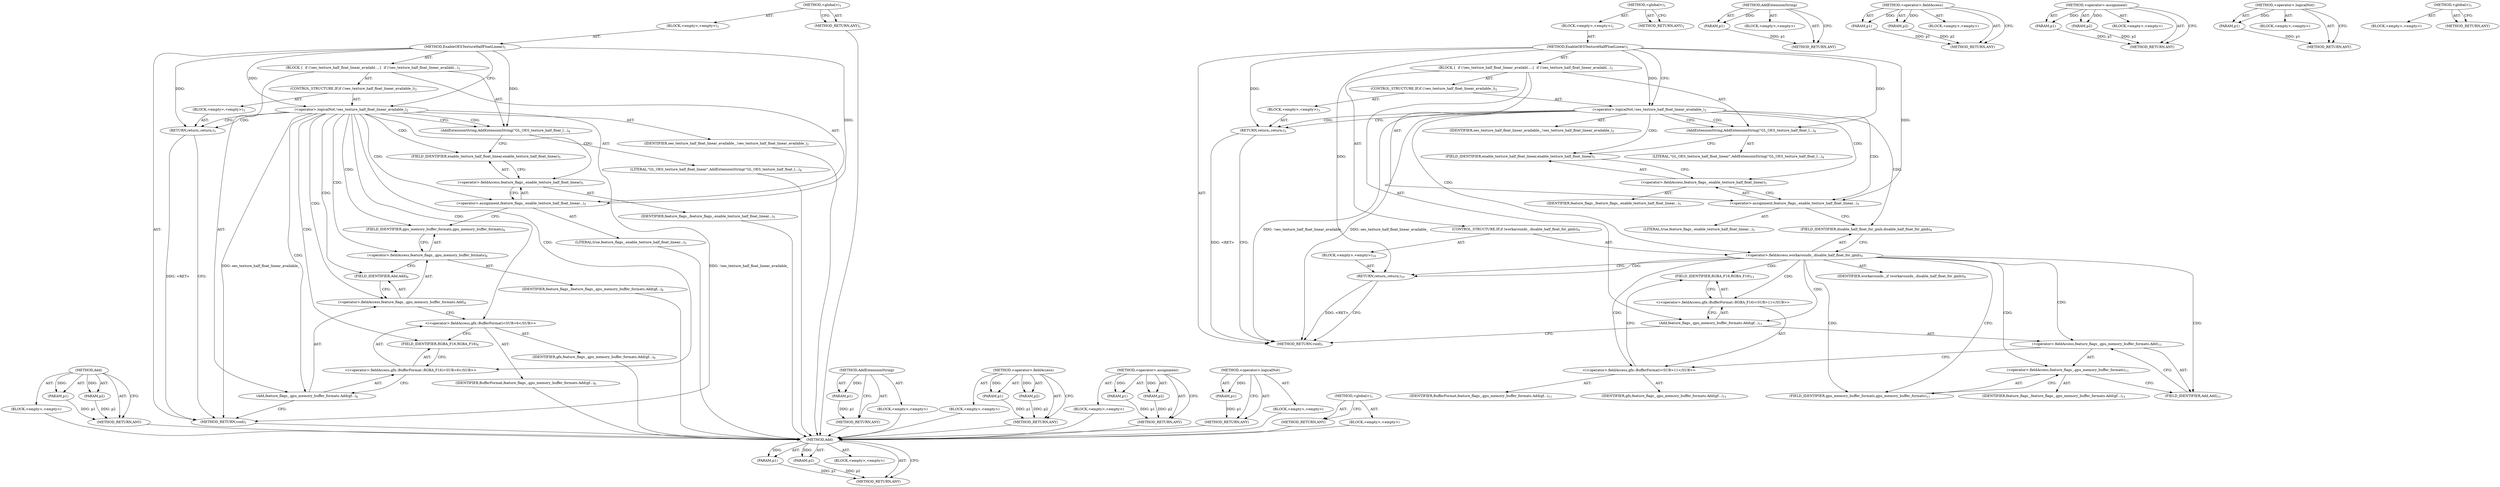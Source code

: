 digraph "&lt;global&gt;" {
vulnerable_72 [label=<(METHOD,Add)>];
vulnerable_73 [label=<(PARAM,p1)>];
vulnerable_74 [label=<(PARAM,p2)>];
vulnerable_75 [label=<(BLOCK,&lt;empty&gt;,&lt;empty&gt;)>];
vulnerable_76 [label=<(METHOD_RETURN,ANY)>];
vulnerable_6 [label=<(METHOD,&lt;global&gt;)<SUB>1</SUB>>];
vulnerable_7 [label=<(BLOCK,&lt;empty&gt;,&lt;empty&gt;)<SUB>1</SUB>>];
vulnerable_8 [label=<(METHOD,EnableOESTextureHalfFloatLinear)<SUB>1</SUB>>];
vulnerable_9 [label=<(BLOCK,{
  if (!oes_texture_half_float_linear_availabl...,{
  if (!oes_texture_half_float_linear_availabl...)<SUB>1</SUB>>];
vulnerable_10 [label=<(CONTROL_STRUCTURE,IF,if (!oes_texture_half_float_linear_available_))<SUB>2</SUB>>];
vulnerable_11 [label=<(&lt;operator&gt;.logicalNot,!oes_texture_half_float_linear_available_)<SUB>2</SUB>>];
vulnerable_12 [label=<(IDENTIFIER,oes_texture_half_float_linear_available_,!oes_texture_half_float_linear_available_)<SUB>2</SUB>>];
vulnerable_13 [label=<(BLOCK,&lt;empty&gt;,&lt;empty&gt;)<SUB>3</SUB>>];
vulnerable_14 [label=<(RETURN,return;,return;)<SUB>3</SUB>>];
vulnerable_15 [label=<(AddExtensionString,AddExtensionString(&quot;GL_OES_texture_half_float_l...)<SUB>4</SUB>>];
vulnerable_16 [label=<(LITERAL,&quot;GL_OES_texture_half_float_linear&quot;,AddExtensionString(&quot;GL_OES_texture_half_float_l...)<SUB>4</SUB>>];
vulnerable_17 [label=<(&lt;operator&gt;.assignment,feature_flags_.enable_texture_half_float_linear...)<SUB>5</SUB>>];
vulnerable_18 [label=<(&lt;operator&gt;.fieldAccess,feature_flags_.enable_texture_half_float_linear)<SUB>5</SUB>>];
vulnerable_19 [label=<(IDENTIFIER,feature_flags_,feature_flags_.enable_texture_half_float_linear...)<SUB>5</SUB>>];
vulnerable_20 [label=<(FIELD_IDENTIFIER,enable_texture_half_float_linear,enable_texture_half_float_linear)<SUB>5</SUB>>];
vulnerable_21 [label=<(LITERAL,true,feature_flags_.enable_texture_half_float_linear...)<SUB>5</SUB>>];
vulnerable_22 [label=<(Add,feature_flags_.gpu_memory_buffer_formats.Add(gf...)<SUB>6</SUB>>];
vulnerable_23 [label=<(&lt;operator&gt;.fieldAccess,feature_flags_.gpu_memory_buffer_formats.Add)<SUB>6</SUB>>];
vulnerable_24 [label=<(&lt;operator&gt;.fieldAccess,feature_flags_.gpu_memory_buffer_formats)<SUB>6</SUB>>];
vulnerable_25 [label=<(IDENTIFIER,feature_flags_,feature_flags_.gpu_memory_buffer_formats.Add(gf...)<SUB>6</SUB>>];
vulnerable_26 [label=<(FIELD_IDENTIFIER,gpu_memory_buffer_formats,gpu_memory_buffer_formats)<SUB>6</SUB>>];
vulnerable_27 [label=<(FIELD_IDENTIFIER,Add,Add)<SUB>6</SUB>>];
vulnerable_28 [label="<(&lt;operator&gt;.fieldAccess,gfx::BufferFormat::RGBA_F16)<SUB>6</SUB>>"];
vulnerable_29 [label="<(&lt;operator&gt;.fieldAccess,gfx::BufferFormat)<SUB>6</SUB>>"];
vulnerable_30 [label=<(IDENTIFIER,gfx,feature_flags_.gpu_memory_buffer_formats.Add(gf...)<SUB>6</SUB>>];
vulnerable_31 [label=<(IDENTIFIER,BufferFormat,feature_flags_.gpu_memory_buffer_formats.Add(gf...)<SUB>6</SUB>>];
vulnerable_32 [label=<(FIELD_IDENTIFIER,RGBA_F16,RGBA_F16)<SUB>6</SUB>>];
vulnerable_33 [label=<(METHOD_RETURN,void)<SUB>1</SUB>>];
vulnerable_35 [label=<(METHOD_RETURN,ANY)<SUB>1</SUB>>];
vulnerable_58 [label=<(METHOD,AddExtensionString)>];
vulnerable_59 [label=<(PARAM,p1)>];
vulnerable_60 [label=<(BLOCK,&lt;empty&gt;,&lt;empty&gt;)>];
vulnerable_61 [label=<(METHOD_RETURN,ANY)>];
vulnerable_67 [label=<(METHOD,&lt;operator&gt;.fieldAccess)>];
vulnerable_68 [label=<(PARAM,p1)>];
vulnerable_69 [label=<(PARAM,p2)>];
vulnerable_70 [label=<(BLOCK,&lt;empty&gt;,&lt;empty&gt;)>];
vulnerable_71 [label=<(METHOD_RETURN,ANY)>];
vulnerable_62 [label=<(METHOD,&lt;operator&gt;.assignment)>];
vulnerable_63 [label=<(PARAM,p1)>];
vulnerable_64 [label=<(PARAM,p2)>];
vulnerable_65 [label=<(BLOCK,&lt;empty&gt;,&lt;empty&gt;)>];
vulnerable_66 [label=<(METHOD_RETURN,ANY)>];
vulnerable_54 [label=<(METHOD,&lt;operator&gt;.logicalNot)>];
vulnerable_55 [label=<(PARAM,p1)>];
vulnerable_56 [label=<(BLOCK,&lt;empty&gt;,&lt;empty&gt;)>];
vulnerable_57 [label=<(METHOD_RETURN,ANY)>];
vulnerable_48 [label=<(METHOD,&lt;global&gt;)<SUB>1</SUB>>];
vulnerable_49 [label=<(BLOCK,&lt;empty&gt;,&lt;empty&gt;)>];
vulnerable_50 [label=<(METHOD_RETURN,ANY)>];
fixed_78 [label=<(METHOD,Add)>];
fixed_79 [label=<(PARAM,p1)>];
fixed_80 [label=<(PARAM,p2)>];
fixed_81 [label=<(BLOCK,&lt;empty&gt;,&lt;empty&gt;)>];
fixed_82 [label=<(METHOD_RETURN,ANY)>];
fixed_6 [label=<(METHOD,&lt;global&gt;)<SUB>1</SUB>>];
fixed_7 [label=<(BLOCK,&lt;empty&gt;,&lt;empty&gt;)<SUB>1</SUB>>];
fixed_8 [label=<(METHOD,EnableOESTextureHalfFloatLinear)<SUB>1</SUB>>];
fixed_9 [label=<(BLOCK,{
  if (!oes_texture_half_float_linear_availabl...,{
  if (!oes_texture_half_float_linear_availabl...)<SUB>1</SUB>>];
fixed_10 [label=<(CONTROL_STRUCTURE,IF,if (!oes_texture_half_float_linear_available_))<SUB>2</SUB>>];
fixed_11 [label=<(&lt;operator&gt;.logicalNot,!oes_texture_half_float_linear_available_)<SUB>2</SUB>>];
fixed_12 [label=<(IDENTIFIER,oes_texture_half_float_linear_available_,!oes_texture_half_float_linear_available_)<SUB>2</SUB>>];
fixed_13 [label=<(BLOCK,&lt;empty&gt;,&lt;empty&gt;)<SUB>3</SUB>>];
fixed_14 [label=<(RETURN,return;,return;)<SUB>3</SUB>>];
fixed_15 [label=<(AddExtensionString,AddExtensionString(&quot;GL_OES_texture_half_float_l...)<SUB>4</SUB>>];
fixed_16 [label=<(LITERAL,&quot;GL_OES_texture_half_float_linear&quot;,AddExtensionString(&quot;GL_OES_texture_half_float_l...)<SUB>4</SUB>>];
fixed_17 [label=<(&lt;operator&gt;.assignment,feature_flags_.enable_texture_half_float_linear...)<SUB>5</SUB>>];
fixed_18 [label=<(&lt;operator&gt;.fieldAccess,feature_flags_.enable_texture_half_float_linear)<SUB>5</SUB>>];
fixed_19 [label=<(IDENTIFIER,feature_flags_,feature_flags_.enable_texture_half_float_linear...)<SUB>5</SUB>>];
fixed_20 [label=<(FIELD_IDENTIFIER,enable_texture_half_float_linear,enable_texture_half_float_linear)<SUB>5</SUB>>];
fixed_21 [label=<(LITERAL,true,feature_flags_.enable_texture_half_float_linear...)<SUB>5</SUB>>];
fixed_22 [label=<(CONTROL_STRUCTURE,IF,if (workarounds_.disable_half_float_for_gmb))<SUB>9</SUB>>];
fixed_23 [label=<(&lt;operator&gt;.fieldAccess,workarounds_.disable_half_float_for_gmb)<SUB>9</SUB>>];
fixed_24 [label=<(IDENTIFIER,workarounds_,if (workarounds_.disable_half_float_for_gmb))<SUB>9</SUB>>];
fixed_25 [label=<(FIELD_IDENTIFIER,disable_half_float_for_gmb,disable_half_float_for_gmb)<SUB>9</SUB>>];
fixed_26 [label=<(BLOCK,&lt;empty&gt;,&lt;empty&gt;)<SUB>10</SUB>>];
fixed_27 [label=<(RETURN,return;,return;)<SUB>10</SUB>>];
fixed_28 [label=<(Add,feature_flags_.gpu_memory_buffer_formats.Add(gf...)<SUB>11</SUB>>];
fixed_29 [label=<(&lt;operator&gt;.fieldAccess,feature_flags_.gpu_memory_buffer_formats.Add)<SUB>11</SUB>>];
fixed_30 [label=<(&lt;operator&gt;.fieldAccess,feature_flags_.gpu_memory_buffer_formats)<SUB>11</SUB>>];
fixed_31 [label=<(IDENTIFIER,feature_flags_,feature_flags_.gpu_memory_buffer_formats.Add(gf...)<SUB>11</SUB>>];
fixed_32 [label=<(FIELD_IDENTIFIER,gpu_memory_buffer_formats,gpu_memory_buffer_formats)<SUB>11</SUB>>];
fixed_33 [label=<(FIELD_IDENTIFIER,Add,Add)<SUB>11</SUB>>];
fixed_34 [label="<(&lt;operator&gt;.fieldAccess,gfx::BufferFormat::RGBA_F16)<SUB>11</SUB>>"];
fixed_35 [label="<(&lt;operator&gt;.fieldAccess,gfx::BufferFormat)<SUB>11</SUB>>"];
fixed_36 [label=<(IDENTIFIER,gfx,feature_flags_.gpu_memory_buffer_formats.Add(gf...)<SUB>11</SUB>>];
fixed_37 [label=<(IDENTIFIER,BufferFormat,feature_flags_.gpu_memory_buffer_formats.Add(gf...)<SUB>11</SUB>>];
fixed_38 [label=<(FIELD_IDENTIFIER,RGBA_F16,RGBA_F16)<SUB>11</SUB>>];
fixed_39 [label=<(METHOD_RETURN,void)<SUB>1</SUB>>];
fixed_41 [label=<(METHOD_RETURN,ANY)<SUB>1</SUB>>];
fixed_64 [label=<(METHOD,AddExtensionString)>];
fixed_65 [label=<(PARAM,p1)>];
fixed_66 [label=<(BLOCK,&lt;empty&gt;,&lt;empty&gt;)>];
fixed_67 [label=<(METHOD_RETURN,ANY)>];
fixed_73 [label=<(METHOD,&lt;operator&gt;.fieldAccess)>];
fixed_74 [label=<(PARAM,p1)>];
fixed_75 [label=<(PARAM,p2)>];
fixed_76 [label=<(BLOCK,&lt;empty&gt;,&lt;empty&gt;)>];
fixed_77 [label=<(METHOD_RETURN,ANY)>];
fixed_68 [label=<(METHOD,&lt;operator&gt;.assignment)>];
fixed_69 [label=<(PARAM,p1)>];
fixed_70 [label=<(PARAM,p2)>];
fixed_71 [label=<(BLOCK,&lt;empty&gt;,&lt;empty&gt;)>];
fixed_72 [label=<(METHOD_RETURN,ANY)>];
fixed_60 [label=<(METHOD,&lt;operator&gt;.logicalNot)>];
fixed_61 [label=<(PARAM,p1)>];
fixed_62 [label=<(BLOCK,&lt;empty&gt;,&lt;empty&gt;)>];
fixed_63 [label=<(METHOD_RETURN,ANY)>];
fixed_54 [label=<(METHOD,&lt;global&gt;)<SUB>1</SUB>>];
fixed_55 [label=<(BLOCK,&lt;empty&gt;,&lt;empty&gt;)>];
fixed_56 [label=<(METHOD_RETURN,ANY)>];
vulnerable_72 -> vulnerable_73  [key=0, label="AST: "];
vulnerable_72 -> vulnerable_73  [key=1, label="DDG: "];
vulnerable_72 -> vulnerable_75  [key=0, label="AST: "];
vulnerable_72 -> vulnerable_74  [key=0, label="AST: "];
vulnerable_72 -> vulnerable_74  [key=1, label="DDG: "];
vulnerable_72 -> vulnerable_76  [key=0, label="AST: "];
vulnerable_72 -> vulnerable_76  [key=1, label="CFG: "];
vulnerable_73 -> vulnerable_76  [key=0, label="DDG: p1"];
vulnerable_74 -> vulnerable_76  [key=0, label="DDG: p2"];
vulnerable_75 -> fixed_78  [key=0];
vulnerable_76 -> fixed_78  [key=0];
vulnerable_6 -> vulnerable_7  [key=0, label="AST: "];
vulnerable_6 -> vulnerable_35  [key=0, label="AST: "];
vulnerable_6 -> vulnerable_35  [key=1, label="CFG: "];
vulnerable_7 -> vulnerable_8  [key=0, label="AST: "];
vulnerable_8 -> vulnerable_9  [key=0, label="AST: "];
vulnerable_8 -> vulnerable_33  [key=0, label="AST: "];
vulnerable_8 -> vulnerable_11  [key=0, label="CFG: "];
vulnerable_8 -> vulnerable_11  [key=1, label="DDG: "];
vulnerable_8 -> vulnerable_17  [key=0, label="DDG: "];
vulnerable_8 -> vulnerable_15  [key=0, label="DDG: "];
vulnerable_8 -> vulnerable_14  [key=0, label="DDG: "];
vulnerable_9 -> vulnerable_10  [key=0, label="AST: "];
vulnerable_9 -> vulnerable_15  [key=0, label="AST: "];
vulnerable_9 -> vulnerable_17  [key=0, label="AST: "];
vulnerable_9 -> vulnerable_22  [key=0, label="AST: "];
vulnerable_10 -> vulnerable_11  [key=0, label="AST: "];
vulnerable_10 -> vulnerable_13  [key=0, label="AST: "];
vulnerable_11 -> vulnerable_12  [key=0, label="AST: "];
vulnerable_11 -> vulnerable_14  [key=0, label="CFG: "];
vulnerable_11 -> vulnerable_14  [key=1, label="CDG: "];
vulnerable_11 -> vulnerable_15  [key=0, label="CFG: "];
vulnerable_11 -> vulnerable_15  [key=1, label="CDG: "];
vulnerable_11 -> vulnerable_33  [key=0, label="DDG: !oes_texture_half_float_linear_available_"];
vulnerable_11 -> vulnerable_33  [key=1, label="DDG: oes_texture_half_float_linear_available_"];
vulnerable_11 -> vulnerable_24  [key=0, label="CDG: "];
vulnerable_11 -> vulnerable_17  [key=0, label="CDG: "];
vulnerable_11 -> vulnerable_29  [key=0, label="CDG: "];
vulnerable_11 -> vulnerable_32  [key=0, label="CDG: "];
vulnerable_11 -> vulnerable_18  [key=0, label="CDG: "];
vulnerable_11 -> vulnerable_26  [key=0, label="CDG: "];
vulnerable_11 -> vulnerable_23  [key=0, label="CDG: "];
vulnerable_11 -> vulnerable_28  [key=0, label="CDG: "];
vulnerable_11 -> vulnerable_20  [key=0, label="CDG: "];
vulnerable_11 -> vulnerable_22  [key=0, label="CDG: "];
vulnerable_11 -> vulnerable_27  [key=0, label="CDG: "];
vulnerable_12 -> fixed_78  [key=0];
vulnerable_13 -> vulnerable_14  [key=0, label="AST: "];
vulnerable_14 -> vulnerable_33  [key=0, label="CFG: "];
vulnerable_14 -> vulnerable_33  [key=1, label="DDG: &lt;RET&gt;"];
vulnerable_15 -> vulnerable_16  [key=0, label="AST: "];
vulnerable_15 -> vulnerable_20  [key=0, label="CFG: "];
vulnerable_16 -> fixed_78  [key=0];
vulnerable_17 -> vulnerable_18  [key=0, label="AST: "];
vulnerable_17 -> vulnerable_21  [key=0, label="AST: "];
vulnerable_17 -> vulnerable_26  [key=0, label="CFG: "];
vulnerable_18 -> vulnerable_19  [key=0, label="AST: "];
vulnerable_18 -> vulnerable_20  [key=0, label="AST: "];
vulnerable_18 -> vulnerable_17  [key=0, label="CFG: "];
vulnerable_19 -> fixed_78  [key=0];
vulnerable_20 -> vulnerable_18  [key=0, label="CFG: "];
vulnerable_21 -> fixed_78  [key=0];
vulnerable_22 -> vulnerable_23  [key=0, label="AST: "];
vulnerable_22 -> vulnerable_28  [key=0, label="AST: "];
vulnerable_22 -> vulnerable_33  [key=0, label="CFG: "];
vulnerable_23 -> vulnerable_24  [key=0, label="AST: "];
vulnerable_23 -> vulnerable_27  [key=0, label="AST: "];
vulnerable_23 -> vulnerable_29  [key=0, label="CFG: "];
vulnerable_24 -> vulnerable_25  [key=0, label="AST: "];
vulnerable_24 -> vulnerable_26  [key=0, label="AST: "];
vulnerable_24 -> vulnerable_27  [key=0, label="CFG: "];
vulnerable_25 -> fixed_78  [key=0];
vulnerable_26 -> vulnerable_24  [key=0, label="CFG: "];
vulnerable_27 -> vulnerable_23  [key=0, label="CFG: "];
vulnerable_28 -> vulnerable_29  [key=0, label="AST: "];
vulnerable_28 -> vulnerable_32  [key=0, label="AST: "];
vulnerable_28 -> vulnerable_22  [key=0, label="CFG: "];
vulnerable_29 -> vulnerable_30  [key=0, label="AST: "];
vulnerable_29 -> vulnerable_31  [key=0, label="AST: "];
vulnerable_29 -> vulnerable_32  [key=0, label="CFG: "];
vulnerable_30 -> fixed_78  [key=0];
vulnerable_31 -> fixed_78  [key=0];
vulnerable_32 -> vulnerable_28  [key=0, label="CFG: "];
vulnerable_33 -> fixed_78  [key=0];
vulnerable_35 -> fixed_78  [key=0];
vulnerable_58 -> vulnerable_59  [key=0, label="AST: "];
vulnerable_58 -> vulnerable_59  [key=1, label="DDG: "];
vulnerable_58 -> vulnerable_60  [key=0, label="AST: "];
vulnerable_58 -> vulnerable_61  [key=0, label="AST: "];
vulnerable_58 -> vulnerable_61  [key=1, label="CFG: "];
vulnerable_59 -> vulnerable_61  [key=0, label="DDG: p1"];
vulnerable_60 -> fixed_78  [key=0];
vulnerable_61 -> fixed_78  [key=0];
vulnerable_67 -> vulnerable_68  [key=0, label="AST: "];
vulnerable_67 -> vulnerable_68  [key=1, label="DDG: "];
vulnerable_67 -> vulnerable_70  [key=0, label="AST: "];
vulnerable_67 -> vulnerable_69  [key=0, label="AST: "];
vulnerable_67 -> vulnerable_69  [key=1, label="DDG: "];
vulnerable_67 -> vulnerable_71  [key=0, label="AST: "];
vulnerable_67 -> vulnerable_71  [key=1, label="CFG: "];
vulnerable_68 -> vulnerable_71  [key=0, label="DDG: p1"];
vulnerable_69 -> vulnerable_71  [key=0, label="DDG: p2"];
vulnerable_70 -> fixed_78  [key=0];
vulnerable_71 -> fixed_78  [key=0];
vulnerable_62 -> vulnerable_63  [key=0, label="AST: "];
vulnerable_62 -> vulnerable_63  [key=1, label="DDG: "];
vulnerable_62 -> vulnerable_65  [key=0, label="AST: "];
vulnerable_62 -> vulnerable_64  [key=0, label="AST: "];
vulnerable_62 -> vulnerable_64  [key=1, label="DDG: "];
vulnerable_62 -> vulnerable_66  [key=0, label="AST: "];
vulnerable_62 -> vulnerable_66  [key=1, label="CFG: "];
vulnerable_63 -> vulnerable_66  [key=0, label="DDG: p1"];
vulnerable_64 -> vulnerable_66  [key=0, label="DDG: p2"];
vulnerable_65 -> fixed_78  [key=0];
vulnerable_66 -> fixed_78  [key=0];
vulnerable_54 -> vulnerable_55  [key=0, label="AST: "];
vulnerable_54 -> vulnerable_55  [key=1, label="DDG: "];
vulnerable_54 -> vulnerable_56  [key=0, label="AST: "];
vulnerable_54 -> vulnerable_57  [key=0, label="AST: "];
vulnerable_54 -> vulnerable_57  [key=1, label="CFG: "];
vulnerable_55 -> vulnerable_57  [key=0, label="DDG: p1"];
vulnerable_56 -> fixed_78  [key=0];
vulnerable_57 -> fixed_78  [key=0];
vulnerable_48 -> vulnerable_49  [key=0, label="AST: "];
vulnerable_48 -> vulnerable_50  [key=0, label="AST: "];
vulnerable_48 -> vulnerable_50  [key=1, label="CFG: "];
vulnerable_49 -> fixed_78  [key=0];
vulnerable_50 -> fixed_78  [key=0];
fixed_78 -> fixed_79  [key=0, label="AST: "];
fixed_78 -> fixed_79  [key=1, label="DDG: "];
fixed_78 -> fixed_81  [key=0, label="AST: "];
fixed_78 -> fixed_80  [key=0, label="AST: "];
fixed_78 -> fixed_80  [key=1, label="DDG: "];
fixed_78 -> fixed_82  [key=0, label="AST: "];
fixed_78 -> fixed_82  [key=1, label="CFG: "];
fixed_79 -> fixed_82  [key=0, label="DDG: p1"];
fixed_80 -> fixed_82  [key=0, label="DDG: p2"];
fixed_6 -> fixed_7  [key=0, label="AST: "];
fixed_6 -> fixed_41  [key=0, label="AST: "];
fixed_6 -> fixed_41  [key=1, label="CFG: "];
fixed_7 -> fixed_8  [key=0, label="AST: "];
fixed_8 -> fixed_9  [key=0, label="AST: "];
fixed_8 -> fixed_39  [key=0, label="AST: "];
fixed_8 -> fixed_11  [key=0, label="CFG: "];
fixed_8 -> fixed_11  [key=1, label="DDG: "];
fixed_8 -> fixed_17  [key=0, label="DDG: "];
fixed_8 -> fixed_15  [key=0, label="DDG: "];
fixed_8 -> fixed_14  [key=0, label="DDG: "];
fixed_8 -> fixed_27  [key=0, label="DDG: "];
fixed_9 -> fixed_10  [key=0, label="AST: "];
fixed_9 -> fixed_15  [key=0, label="AST: "];
fixed_9 -> fixed_17  [key=0, label="AST: "];
fixed_9 -> fixed_22  [key=0, label="AST: "];
fixed_9 -> fixed_28  [key=0, label="AST: "];
fixed_10 -> fixed_11  [key=0, label="AST: "];
fixed_10 -> fixed_13  [key=0, label="AST: "];
fixed_11 -> fixed_12  [key=0, label="AST: "];
fixed_11 -> fixed_14  [key=0, label="CFG: "];
fixed_11 -> fixed_14  [key=1, label="CDG: "];
fixed_11 -> fixed_15  [key=0, label="CFG: "];
fixed_11 -> fixed_15  [key=1, label="CDG: "];
fixed_11 -> fixed_39  [key=0, label="DDG: !oes_texture_half_float_linear_available_"];
fixed_11 -> fixed_39  [key=1, label="DDG: oes_texture_half_float_linear_available_"];
fixed_11 -> fixed_17  [key=0, label="CDG: "];
fixed_11 -> fixed_18  [key=0, label="CDG: "];
fixed_11 -> fixed_23  [key=0, label="CDG: "];
fixed_11 -> fixed_20  [key=0, label="CDG: "];
fixed_11 -> fixed_25  [key=0, label="CDG: "];
fixed_13 -> fixed_14  [key=0, label="AST: "];
fixed_14 -> fixed_39  [key=0, label="CFG: "];
fixed_14 -> fixed_39  [key=1, label="DDG: &lt;RET&gt;"];
fixed_15 -> fixed_16  [key=0, label="AST: "];
fixed_15 -> fixed_20  [key=0, label="CFG: "];
fixed_17 -> fixed_18  [key=0, label="AST: "];
fixed_17 -> fixed_21  [key=0, label="AST: "];
fixed_17 -> fixed_25  [key=0, label="CFG: "];
fixed_18 -> fixed_19  [key=0, label="AST: "];
fixed_18 -> fixed_20  [key=0, label="AST: "];
fixed_18 -> fixed_17  [key=0, label="CFG: "];
fixed_20 -> fixed_18  [key=0, label="CFG: "];
fixed_22 -> fixed_23  [key=0, label="AST: "];
fixed_22 -> fixed_26  [key=0, label="AST: "];
fixed_23 -> fixed_24  [key=0, label="AST: "];
fixed_23 -> fixed_25  [key=0, label="AST: "];
fixed_23 -> fixed_27  [key=0, label="CFG: "];
fixed_23 -> fixed_27  [key=1, label="CDG: "];
fixed_23 -> fixed_32  [key=0, label="CFG: "];
fixed_23 -> fixed_32  [key=1, label="CDG: "];
fixed_23 -> fixed_30  [key=0, label="CDG: "];
fixed_23 -> fixed_29  [key=0, label="CDG: "];
fixed_23 -> fixed_34  [key=0, label="CDG: "];
fixed_23 -> fixed_33  [key=0, label="CDG: "];
fixed_23 -> fixed_28  [key=0, label="CDG: "];
fixed_23 -> fixed_35  [key=0, label="CDG: "];
fixed_23 -> fixed_38  [key=0, label="CDG: "];
fixed_25 -> fixed_23  [key=0, label="CFG: "];
fixed_26 -> fixed_27  [key=0, label="AST: "];
fixed_27 -> fixed_39  [key=0, label="CFG: "];
fixed_27 -> fixed_39  [key=1, label="DDG: &lt;RET&gt;"];
fixed_28 -> fixed_29  [key=0, label="AST: "];
fixed_28 -> fixed_34  [key=0, label="AST: "];
fixed_28 -> fixed_39  [key=0, label="CFG: "];
fixed_29 -> fixed_30  [key=0, label="AST: "];
fixed_29 -> fixed_33  [key=0, label="AST: "];
fixed_29 -> fixed_35  [key=0, label="CFG: "];
fixed_30 -> fixed_31  [key=0, label="AST: "];
fixed_30 -> fixed_32  [key=0, label="AST: "];
fixed_30 -> fixed_33  [key=0, label="CFG: "];
fixed_32 -> fixed_30  [key=0, label="CFG: "];
fixed_33 -> fixed_29  [key=0, label="CFG: "];
fixed_34 -> fixed_35  [key=0, label="AST: "];
fixed_34 -> fixed_38  [key=0, label="AST: "];
fixed_34 -> fixed_28  [key=0, label="CFG: "];
fixed_35 -> fixed_36  [key=0, label="AST: "];
fixed_35 -> fixed_37  [key=0, label="AST: "];
fixed_35 -> fixed_38  [key=0, label="CFG: "];
fixed_38 -> fixed_34  [key=0, label="CFG: "];
fixed_64 -> fixed_65  [key=0, label="AST: "];
fixed_64 -> fixed_65  [key=1, label="DDG: "];
fixed_64 -> fixed_66  [key=0, label="AST: "];
fixed_64 -> fixed_67  [key=0, label="AST: "];
fixed_64 -> fixed_67  [key=1, label="CFG: "];
fixed_65 -> fixed_67  [key=0, label="DDG: p1"];
fixed_73 -> fixed_74  [key=0, label="AST: "];
fixed_73 -> fixed_74  [key=1, label="DDG: "];
fixed_73 -> fixed_76  [key=0, label="AST: "];
fixed_73 -> fixed_75  [key=0, label="AST: "];
fixed_73 -> fixed_75  [key=1, label="DDG: "];
fixed_73 -> fixed_77  [key=0, label="AST: "];
fixed_73 -> fixed_77  [key=1, label="CFG: "];
fixed_74 -> fixed_77  [key=0, label="DDG: p1"];
fixed_75 -> fixed_77  [key=0, label="DDG: p2"];
fixed_68 -> fixed_69  [key=0, label="AST: "];
fixed_68 -> fixed_69  [key=1, label="DDG: "];
fixed_68 -> fixed_71  [key=0, label="AST: "];
fixed_68 -> fixed_70  [key=0, label="AST: "];
fixed_68 -> fixed_70  [key=1, label="DDG: "];
fixed_68 -> fixed_72  [key=0, label="AST: "];
fixed_68 -> fixed_72  [key=1, label="CFG: "];
fixed_69 -> fixed_72  [key=0, label="DDG: p1"];
fixed_70 -> fixed_72  [key=0, label="DDG: p2"];
fixed_60 -> fixed_61  [key=0, label="AST: "];
fixed_60 -> fixed_61  [key=1, label="DDG: "];
fixed_60 -> fixed_62  [key=0, label="AST: "];
fixed_60 -> fixed_63  [key=0, label="AST: "];
fixed_60 -> fixed_63  [key=1, label="CFG: "];
fixed_61 -> fixed_63  [key=0, label="DDG: p1"];
fixed_54 -> fixed_55  [key=0, label="AST: "];
fixed_54 -> fixed_56  [key=0, label="AST: "];
fixed_54 -> fixed_56  [key=1, label="CFG: "];
}
